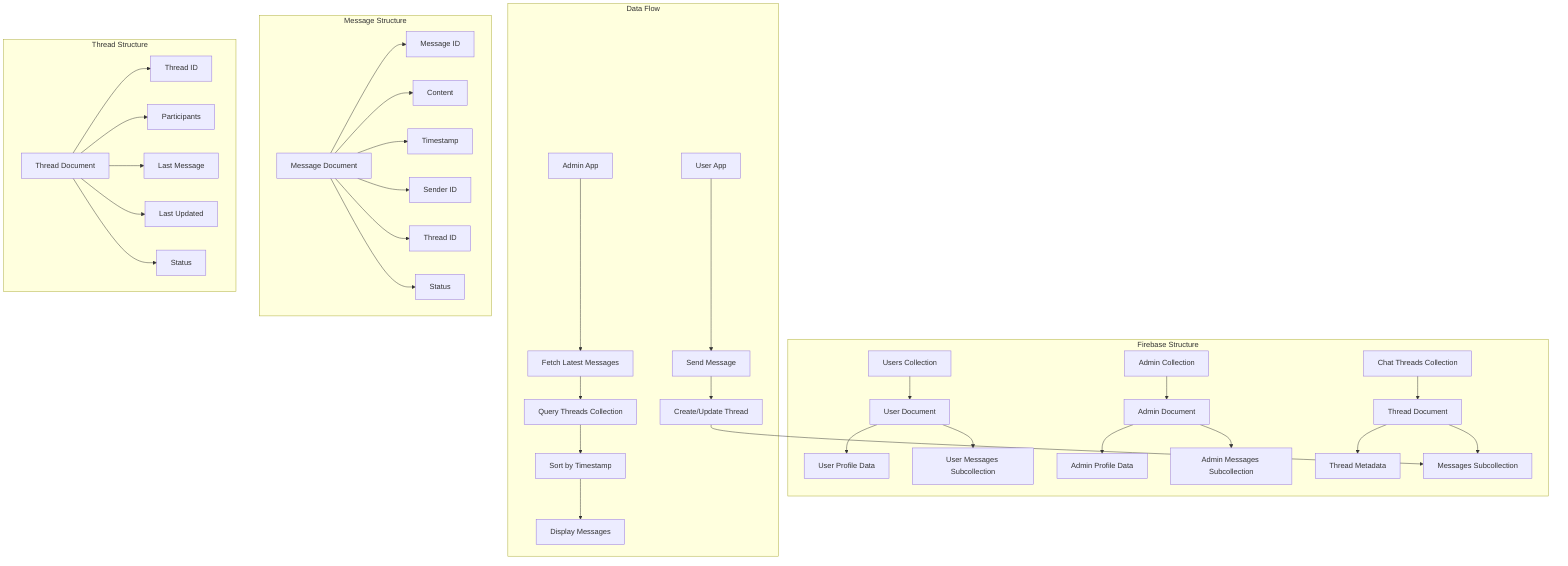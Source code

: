 graph TD
    subgraph "Firebase Structure"
        A[Users Collection] --> B[User Document]
        B --> C[User Profile Data]
        B --> D[User Messages Subcollection]
        
        E[Admin Collection] --> F[Admin Document]
        F --> G[Admin Profile Data]
        F --> H[Admin Messages Subcollection]
        
        I[Chat Threads Collection] --> J[Thread Document]
        J --> K[Thread Metadata]
        J --> L[Messages Subcollection]
    end

    subgraph "Data Flow"
        M[User App] --> N[Send Message]
        N --> O[Create/Update Thread]
        O --> L
        
        P[Admin App] --> Q[Fetch Latest Messages]
        Q --> R[Query Threads Collection]
        R --> S[Sort by Timestamp]
        S --> T[Display Messages]
    end

    subgraph "Message Structure"
        U[Message Document] --> V[Message ID]
        U --> W[Content]
        U --> X[Timestamp]
        U --> Y[Sender ID]
        U --> Z[Thread ID]
        U --> AA[Status]
    end

    subgraph "Thread Structure"
        AB[Thread Document] --> AC[Thread ID]
        AB --> AD[Participants]
        AB --> AE[Last Message]
        AB --> AF[Last Updated]
        AB --> AG[Status]
    end